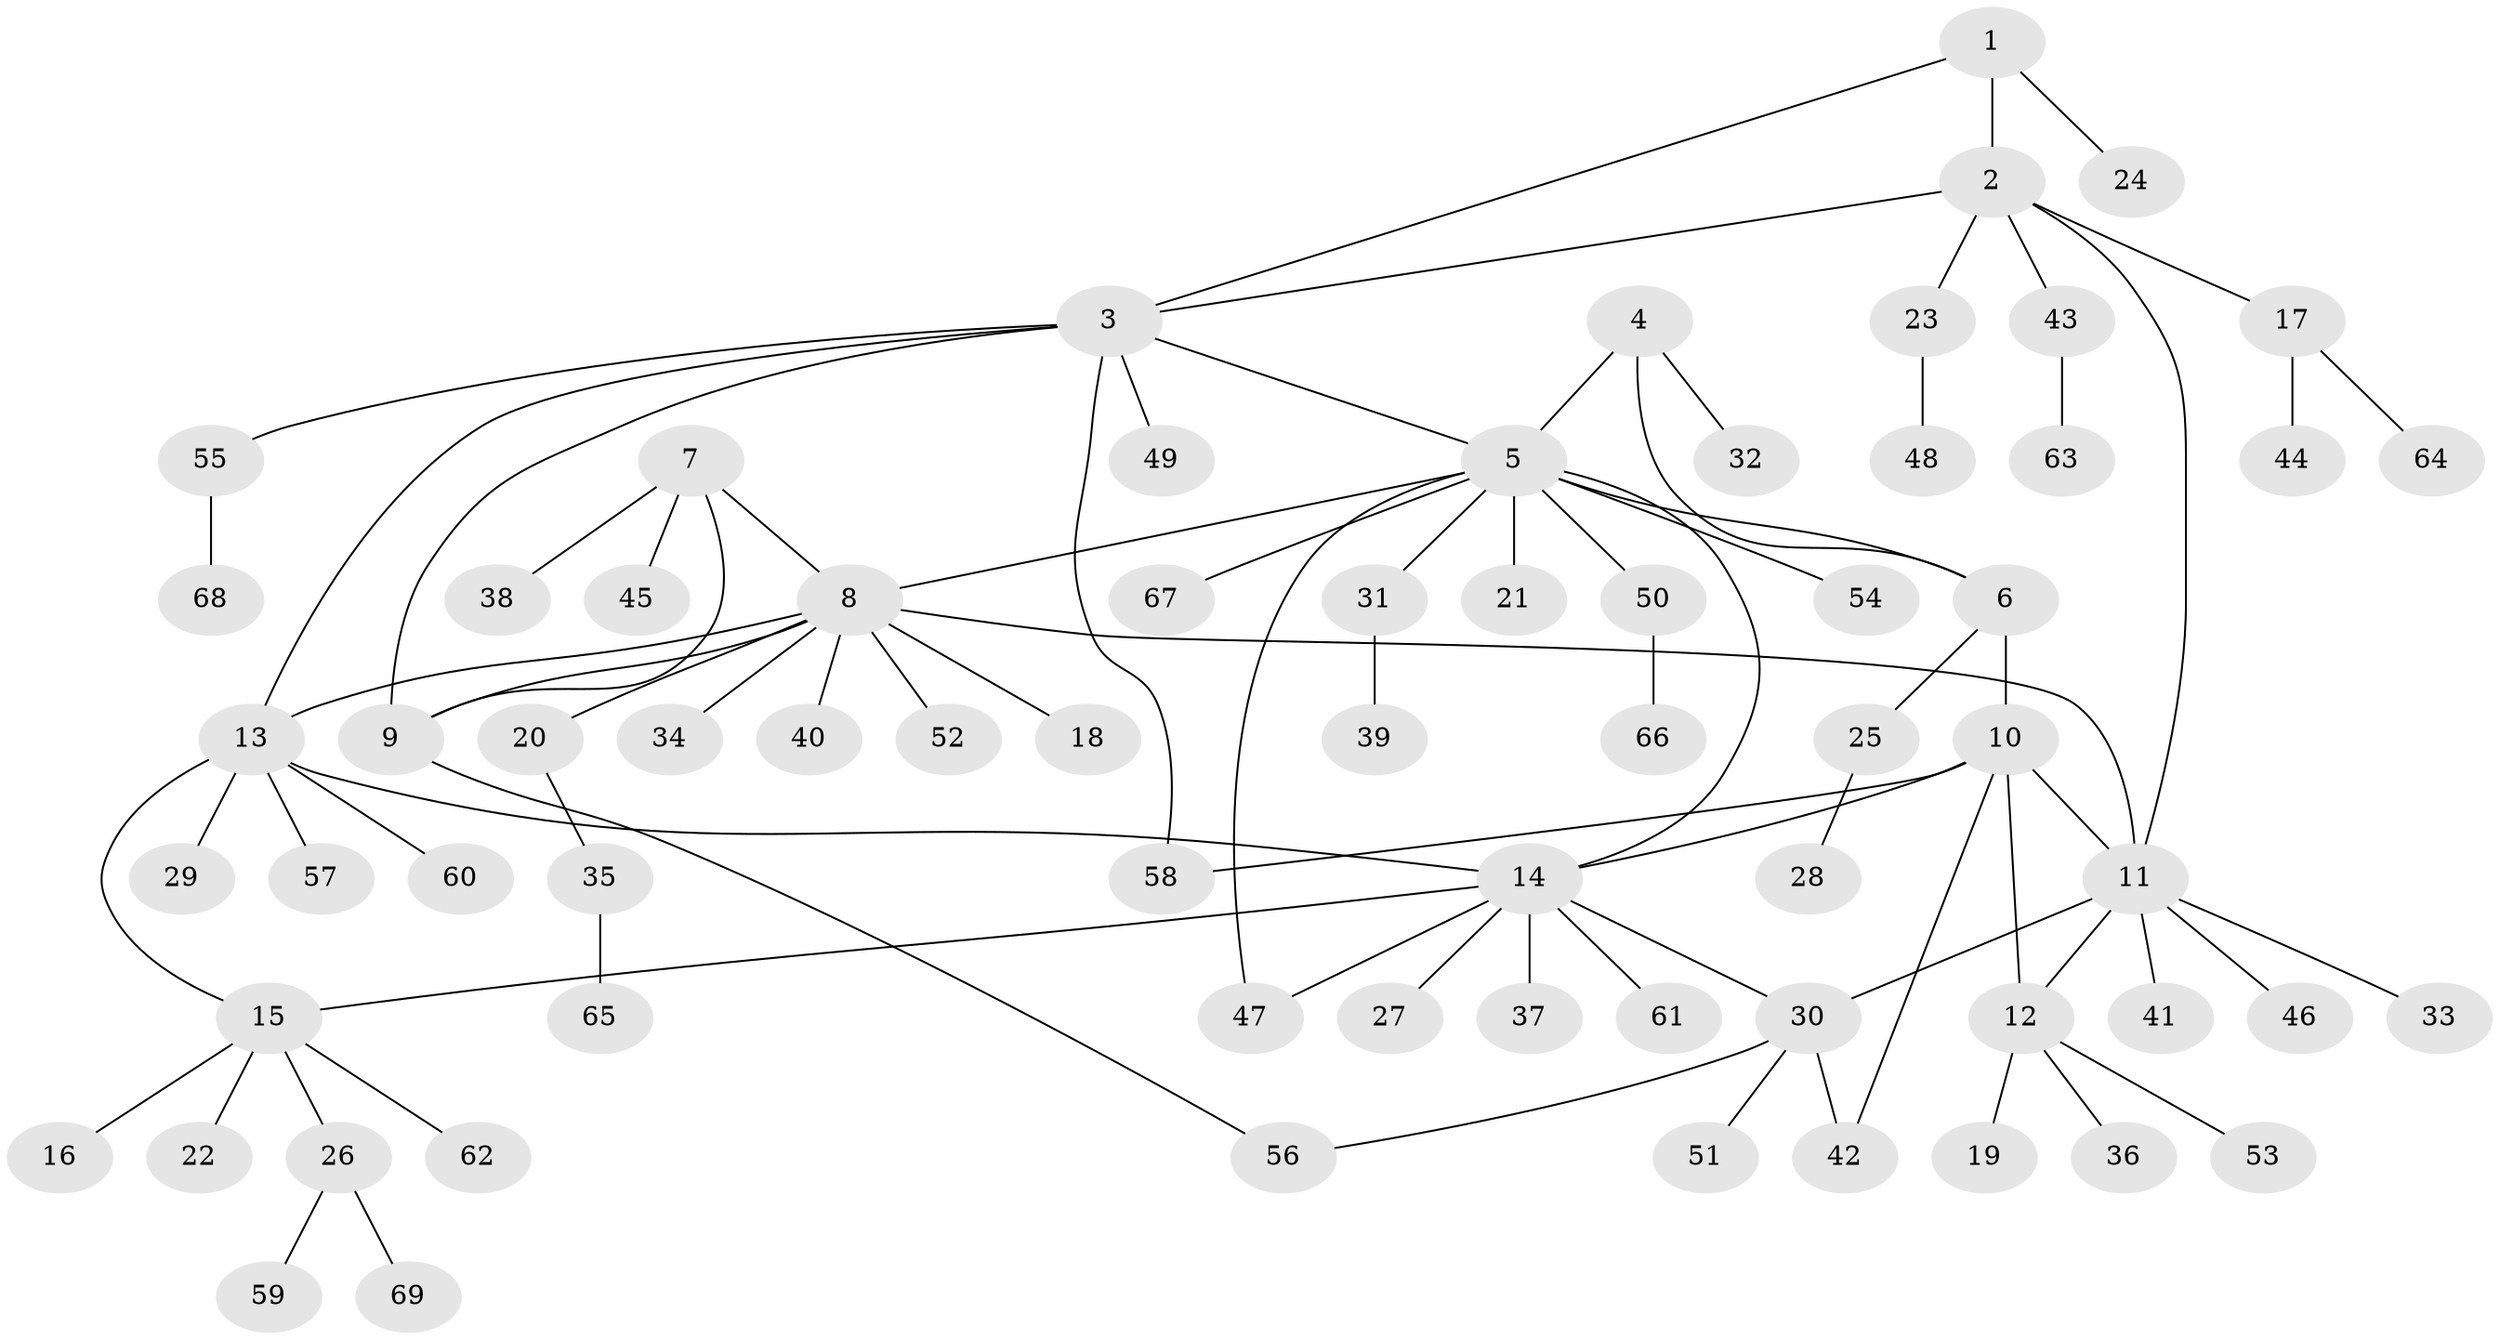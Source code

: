 // coarse degree distribution, {2: 0.1346153846153846, 7: 0.038461538461538464, 10: 0.038461538461538464, 4: 0.038461538461538464, 8: 0.038461538461538464, 3: 0.038461538461538464, 9: 0.019230769230769232, 6: 0.019230769230769232, 1: 0.6346153846153846}
// Generated by graph-tools (version 1.1) at 2025/42/03/06/25 10:42:14]
// undirected, 69 vertices, 84 edges
graph export_dot {
graph [start="1"]
  node [color=gray90,style=filled];
  1;
  2;
  3;
  4;
  5;
  6;
  7;
  8;
  9;
  10;
  11;
  12;
  13;
  14;
  15;
  16;
  17;
  18;
  19;
  20;
  21;
  22;
  23;
  24;
  25;
  26;
  27;
  28;
  29;
  30;
  31;
  32;
  33;
  34;
  35;
  36;
  37;
  38;
  39;
  40;
  41;
  42;
  43;
  44;
  45;
  46;
  47;
  48;
  49;
  50;
  51;
  52;
  53;
  54;
  55;
  56;
  57;
  58;
  59;
  60;
  61;
  62;
  63;
  64;
  65;
  66;
  67;
  68;
  69;
  1 -- 2;
  1 -- 3;
  1 -- 24;
  2 -- 3;
  2 -- 11;
  2 -- 17;
  2 -- 23;
  2 -- 43;
  3 -- 5;
  3 -- 9;
  3 -- 13;
  3 -- 49;
  3 -- 55;
  3 -- 58;
  4 -- 5;
  4 -- 6;
  4 -- 32;
  5 -- 6;
  5 -- 8;
  5 -- 14;
  5 -- 21;
  5 -- 31;
  5 -- 47;
  5 -- 50;
  5 -- 54;
  5 -- 67;
  6 -- 10;
  6 -- 25;
  7 -- 8;
  7 -- 9;
  7 -- 38;
  7 -- 45;
  8 -- 9;
  8 -- 11;
  8 -- 13;
  8 -- 18;
  8 -- 20;
  8 -- 34;
  8 -- 40;
  8 -- 52;
  9 -- 56;
  10 -- 11;
  10 -- 12;
  10 -- 14;
  10 -- 42;
  10 -- 58;
  11 -- 12;
  11 -- 30;
  11 -- 33;
  11 -- 41;
  11 -- 46;
  12 -- 19;
  12 -- 36;
  12 -- 53;
  13 -- 14;
  13 -- 15;
  13 -- 29;
  13 -- 57;
  13 -- 60;
  14 -- 15;
  14 -- 27;
  14 -- 30;
  14 -- 37;
  14 -- 47;
  14 -- 61;
  15 -- 16;
  15 -- 22;
  15 -- 26;
  15 -- 62;
  17 -- 44;
  17 -- 64;
  20 -- 35;
  23 -- 48;
  25 -- 28;
  26 -- 59;
  26 -- 69;
  30 -- 42;
  30 -- 51;
  30 -- 56;
  31 -- 39;
  35 -- 65;
  43 -- 63;
  50 -- 66;
  55 -- 68;
}
